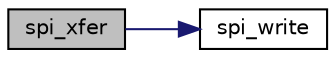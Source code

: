 digraph "spi_xfer"
{
  edge [fontname="Helvetica",fontsize="10",labelfontname="Helvetica",labelfontsize="10"];
  node [fontname="Helvetica",fontsize="10",shape=record];
  rankdir="LR";
  Node1 [label="spi_xfer",height=0.2,width=0.4,color="black", fillcolor="grey75", style="filled" fontcolor="black"];
  Node1 -> Node2 [color="midnightblue",fontsize="10",style="solid",fontname="Helvetica"];
  Node2 [label="spi_write",height=0.2,width=0.4,color="black", fillcolor="white", style="filled",URL="$group__spi__defines.html#ga2db53ca4fd33ed2948b92624074baaf7",tooltip="SPI Data Write."];
}
